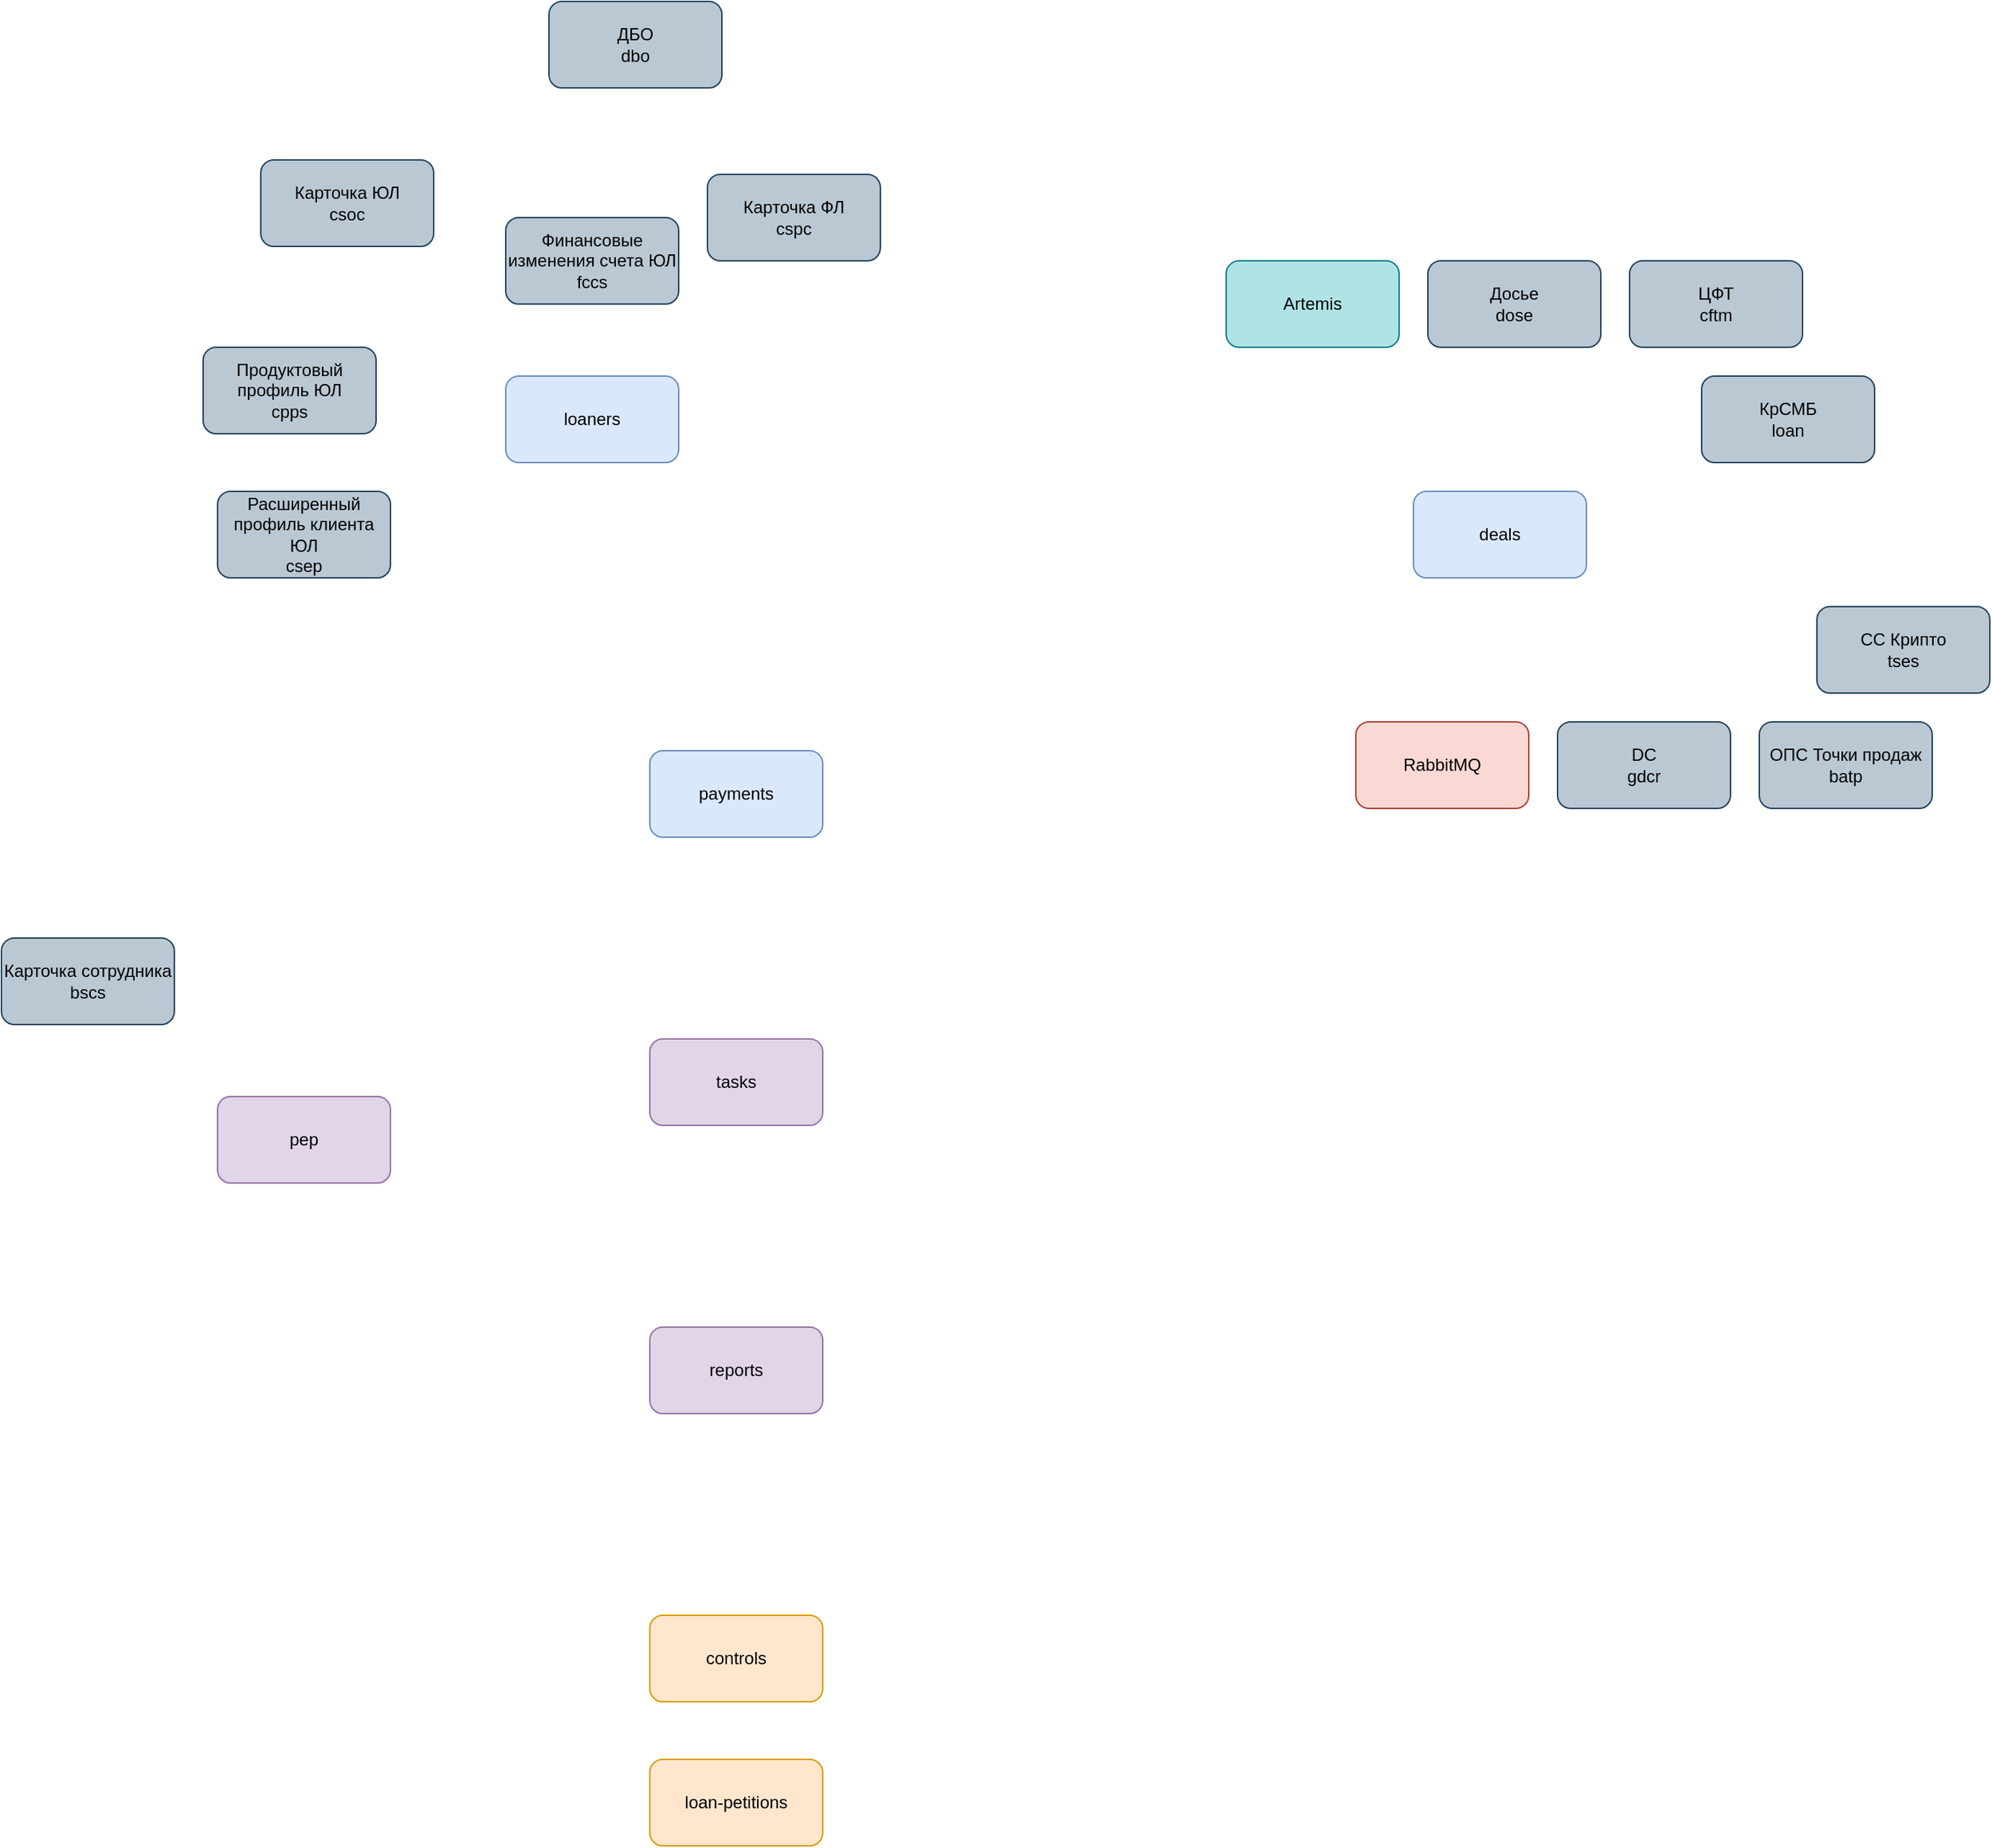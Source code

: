 <mxfile version="24.7.16">
  <diagram name="Страница — 1" id="t4jZ7-XVJNXF6yLmWjbx">
    <mxGraphModel dx="1854" dy="1807" grid="1" gridSize="10" guides="1" tooltips="1" connect="1" arrows="1" fold="1" page="1" pageScale="1" pageWidth="827" pageHeight="1169" math="0" shadow="0">
      <root>
        <mxCell id="0" />
        <mxCell id="1" parent="0" />
        <mxCell id="avL2J_CI90qdSD80F_EQ-1" value="&lt;div&gt;deals&lt;/div&gt;" style="rounded=1;whiteSpace=wrap;html=1;fillColor=#dae8fc;strokeColor=#6c8ebf;" vertex="1" parent="1">
          <mxGeometry x="680" y="20" width="120" height="60" as="geometry" />
        </mxCell>
        <mxCell id="avL2J_CI90qdSD80F_EQ-2" value="payments" style="rounded=1;whiteSpace=wrap;html=1;fillColor=#dae8fc;strokeColor=#6c8ebf;" vertex="1" parent="1">
          <mxGeometry x="150" y="200" width="120" height="60" as="geometry" />
        </mxCell>
        <mxCell id="avL2J_CI90qdSD80F_EQ-3" value="&lt;div&gt;controls&lt;/div&gt;" style="rounded=1;whiteSpace=wrap;html=1;fillColor=#ffe6cc;strokeColor=#d79b00;" vertex="1" parent="1">
          <mxGeometry x="150" y="800" width="120" height="60" as="geometry" />
        </mxCell>
        <mxCell id="avL2J_CI90qdSD80F_EQ-4" value="tasks" style="rounded=1;whiteSpace=wrap;html=1;fillColor=#e1d5e7;strokeColor=#9673a6;" vertex="1" parent="1">
          <mxGeometry x="150" y="400" width="120" height="60" as="geometry" />
        </mxCell>
        <mxCell id="avL2J_CI90qdSD80F_EQ-5" value="pep" style="rounded=1;whiteSpace=wrap;html=1;fillColor=#e1d5e7;strokeColor=#9673a6;" vertex="1" parent="1">
          <mxGeometry x="-150" y="440" width="120" height="60" as="geometry" />
        </mxCell>
        <mxCell id="avL2J_CI90qdSD80F_EQ-6" value="reports" style="rounded=1;whiteSpace=wrap;html=1;fillColor=#e1d5e7;strokeColor=#9673a6;" vertex="1" parent="1">
          <mxGeometry x="150" y="600" width="120" height="60" as="geometry" />
        </mxCell>
        <mxCell id="avL2J_CI90qdSD80F_EQ-7" value="loaners" style="rounded=1;whiteSpace=wrap;html=1;fillColor=#dae8fc;strokeColor=#6c8ebf;" vertex="1" parent="1">
          <mxGeometry x="50" y="-60" width="120" height="60" as="geometry" />
        </mxCell>
        <mxCell id="avL2J_CI90qdSD80F_EQ-8" value="loan-petitions" style="rounded=1;whiteSpace=wrap;html=1;fillColor=#ffe6cc;strokeColor=#d79b00;" vertex="1" parent="1">
          <mxGeometry x="150" y="900" width="120" height="60" as="geometry" />
        </mxCell>
        <mxCell id="avL2J_CI90qdSD80F_EQ-9" value="&lt;div&gt;DC&lt;/div&gt;&lt;div&gt;gdcr&lt;br&gt;&lt;/div&gt;" style="rounded=1;whiteSpace=wrap;html=1;fillColor=#bac8d3;strokeColor=#23445d;" vertex="1" parent="1">
          <mxGeometry x="780" y="180" width="120" height="60" as="geometry" />
        </mxCell>
        <mxCell id="avL2J_CI90qdSD80F_EQ-10" value="&lt;div&gt;Досье&lt;/div&gt;&lt;div&gt;dose&lt;br&gt;&lt;/div&gt;" style="rounded=1;whiteSpace=wrap;html=1;fillColor=#bac8d3;strokeColor=#23445d;" vertex="1" parent="1">
          <mxGeometry x="690" y="-140" width="120" height="60" as="geometry" />
        </mxCell>
        <mxCell id="avL2J_CI90qdSD80F_EQ-11" value="&lt;div&gt;ЦФТ&lt;/div&gt;&lt;div&gt;cftm&lt;br&gt;&lt;/div&gt;" style="rounded=1;whiteSpace=wrap;html=1;fillColor=#bac8d3;strokeColor=#23445d;" vertex="1" parent="1">
          <mxGeometry x="830" y="-140" width="120" height="60" as="geometry" />
        </mxCell>
        <mxCell id="avL2J_CI90qdSD80F_EQ-12" value="&lt;div&gt;СС Крипто&lt;/div&gt;&lt;div&gt;tses&lt;br&gt;&lt;/div&gt;" style="rounded=1;whiteSpace=wrap;html=1;fillColor=#bac8d3;strokeColor=#23445d;" vertex="1" parent="1">
          <mxGeometry x="960" y="100" width="120" height="60" as="geometry" />
        </mxCell>
        <mxCell id="avL2J_CI90qdSD80F_EQ-14" value="&lt;div&gt;КрСМБ&lt;/div&gt;&lt;div&gt;loan&lt;br&gt;&lt;/div&gt;" style="rounded=1;whiteSpace=wrap;html=1;fillColor=#bac8d3;strokeColor=#23445d;" vertex="1" parent="1">
          <mxGeometry x="880" y="-60" width="120" height="60" as="geometry" />
        </mxCell>
        <mxCell id="avL2J_CI90qdSD80F_EQ-15" value="&lt;div&gt;ОПС Точки продаж&lt;/div&gt;&lt;div&gt;batp&lt;br&gt;&lt;/div&gt;" style="rounded=1;whiteSpace=wrap;html=1;fillColor=#bac8d3;strokeColor=#23445d;" vertex="1" parent="1">
          <mxGeometry x="920" y="180" width="120" height="60" as="geometry" />
        </mxCell>
        <mxCell id="avL2J_CI90qdSD80F_EQ-16" value="RabbitMQ" style="rounded=1;whiteSpace=wrap;html=1;fillColor=#fad9d5;strokeColor=#ae4132;" vertex="1" parent="1">
          <mxGeometry x="640" y="180" width="120" height="60" as="geometry" />
        </mxCell>
        <mxCell id="avL2J_CI90qdSD80F_EQ-17" value="Artemis" style="rounded=1;whiteSpace=wrap;html=1;fillColor=#b0e3e6;strokeColor=#0e8088;" vertex="1" parent="1">
          <mxGeometry x="550" y="-140" width="120" height="60" as="geometry" />
        </mxCell>
        <mxCell id="avL2J_CI90qdSD80F_EQ-18" value="&lt;div&gt;Продуктовый профиль ЮЛ&lt;/div&gt;&lt;div&gt;cpps&lt;br&gt;&lt;/div&gt;" style="rounded=1;whiteSpace=wrap;html=1;fillColor=#bac8d3;strokeColor=#23445d;" vertex="1" parent="1">
          <mxGeometry x="-160" y="-80" width="120" height="60" as="geometry" />
        </mxCell>
        <mxCell id="avL2J_CI90qdSD80F_EQ-19" value="&lt;div&gt;Расширенный профиль клиента ЮЛ&lt;/div&gt;&lt;div&gt;csep&lt;br&gt;&lt;/div&gt;" style="rounded=1;whiteSpace=wrap;html=1;fillColor=#bac8d3;strokeColor=#23445d;" vertex="1" parent="1">
          <mxGeometry x="-150" y="20" width="120" height="60" as="geometry" />
        </mxCell>
        <mxCell id="avL2J_CI90qdSD80F_EQ-20" value="&lt;div&gt;Финансовые изменения счета ЮЛ&lt;br&gt;&lt;/div&gt;&lt;div&gt;fccs&lt;br&gt;&lt;/div&gt;" style="rounded=1;whiteSpace=wrap;html=1;fillColor=#bac8d3;strokeColor=#23445d;" vertex="1" parent="1">
          <mxGeometry x="50" y="-170" width="120" height="60" as="geometry" />
        </mxCell>
        <mxCell id="avL2J_CI90qdSD80F_EQ-21" value="&lt;div&gt;Карточка ЮЛ&lt;/div&gt;&lt;div&gt;csoc&lt;br&gt;&lt;/div&gt;" style="rounded=1;whiteSpace=wrap;html=1;fillColor=#bac8d3;strokeColor=#23445d;" vertex="1" parent="1">
          <mxGeometry x="-120" y="-210" width="120" height="60" as="geometry" />
        </mxCell>
        <mxCell id="avL2J_CI90qdSD80F_EQ-22" value="&lt;div&gt;Карточка ФЛ&lt;/div&gt;&lt;div&gt;cspc&lt;br&gt;&lt;/div&gt;" style="rounded=1;whiteSpace=wrap;html=1;fillColor=#bac8d3;strokeColor=#23445d;" vertex="1" parent="1">
          <mxGeometry x="190" y="-200" width="120" height="60" as="geometry" />
        </mxCell>
        <mxCell id="avL2J_CI90qdSD80F_EQ-23" value="&lt;div&gt;Карточка сотрудника&lt;br&gt;&lt;/div&gt;&lt;div&gt;bscs&lt;br&gt;&lt;/div&gt;" style="rounded=1;whiteSpace=wrap;html=1;fillColor=#bac8d3;strokeColor=#23445d;" vertex="1" parent="1">
          <mxGeometry x="-300" y="330" width="120" height="60" as="geometry" />
        </mxCell>
        <mxCell id="avL2J_CI90qdSD80F_EQ-24" value="&lt;div&gt;ДБО&lt;br&gt;&lt;/div&gt;dbo" style="rounded=1;whiteSpace=wrap;html=1;fillColor=#bac8d3;strokeColor=#23445d;" vertex="1" parent="1">
          <mxGeometry x="80" y="-320" width="120" height="60" as="geometry" />
        </mxCell>
      </root>
    </mxGraphModel>
  </diagram>
</mxfile>
